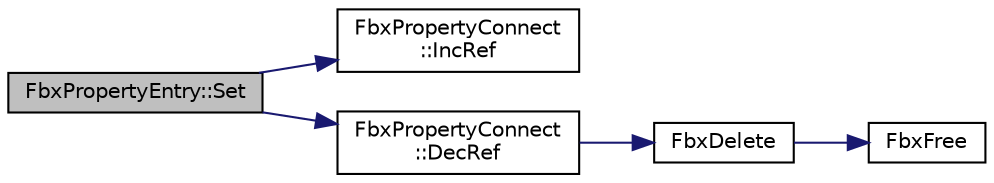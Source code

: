 digraph "FbxPropertyEntry::Set"
{
  edge [fontname="Helvetica",fontsize="10",labelfontname="Helvetica",labelfontsize="10"];
  node [fontname="Helvetica",fontsize="10",shape=record];
  rankdir="LR";
  Node62 [label="FbxPropertyEntry::Set",height=0.2,width=0.4,color="black", fillcolor="grey75", style="filled", fontcolor="black"];
  Node62 -> Node63 [color="midnightblue",fontsize="10",style="solid",fontname="Helvetica"];
  Node63 [label="FbxPropertyConnect\l::IncRef",height=0.2,width=0.4,color="black", fillcolor="white", style="filled",URL="$class_fbx_property_connect.html#ad1c6573c7343eab1e833824f02be39e1"];
  Node62 -> Node64 [color="midnightblue",fontsize="10",style="solid",fontname="Helvetica"];
  Node64 [label="FbxPropertyConnect\l::DecRef",height=0.2,width=0.4,color="black", fillcolor="white", style="filled",URL="$class_fbx_property_connect.html#a2396c6fe707bc6f2f44cc70fdbe44761"];
  Node64 -> Node65 [color="midnightblue",fontsize="10",style="solid",fontname="Helvetica"];
  Node65 [label="FbxDelete",height=0.2,width=0.4,color="black", fillcolor="white", style="filled",URL="$fbxalloc_8h.html#a55138f34ac93c519a78f624178c128d6",tooltip="Deletion policy for pointer template classes that uses the FbxDelete() function. "];
  Node65 -> Node66 [color="midnightblue",fontsize="10",style="solid",fontname="Helvetica"];
  Node66 [label="FbxFree",height=0.2,width=0.4,color="black", fillcolor="white", style="filled",URL="$fbxalloc_8h.html#a8252906713d55f4c56e7ba84221d3852"];
}
